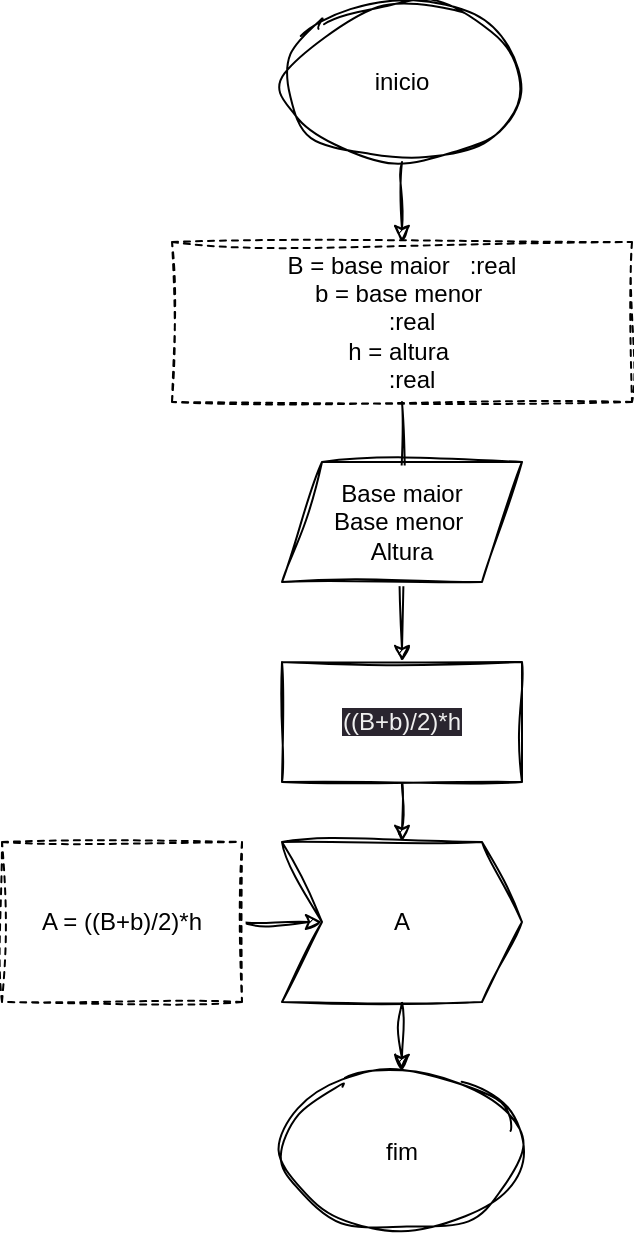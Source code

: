 <mxfile>
    <diagram id="n3we9SkOlITuyPmAd4bF" name="Página-1">
        <mxGraphModel dx="837" dy="397" grid="1" gridSize="10" guides="1" tooltips="1" connect="1" arrows="1" fold="1" page="0" pageScale="1" pageWidth="827" pageHeight="1169" math="0" shadow="0">
            <root>
                <mxCell id="0"/>
                <mxCell id="1" parent="0"/>
                <mxCell id="12" value="" style="edgeStyle=none;html=1;sketch=1;curveFitting=1;jiggle=2;" edge="1" parent="1" source="2" target="6">
                    <mxGeometry relative="1" as="geometry"/>
                </mxCell>
                <mxCell id="2" value="inicio" style="ellipse;whiteSpace=wrap;html=1;sketch=1;curveFitting=1;jiggle=2;" vertex="1" parent="1">
                    <mxGeometry x="370" y="277" width="120" height="80" as="geometry"/>
                </mxCell>
                <mxCell id="3" value="fim" style="ellipse;whiteSpace=wrap;html=1;sketch=1;curveFitting=1;jiggle=2;" vertex="1" parent="1">
                    <mxGeometry x="370" y="811.5" width="120" height="80" as="geometry"/>
                </mxCell>
                <mxCell id="13" value="" style="edgeStyle=none;html=1;sketch=1;curveFitting=1;jiggle=2;" edge="1" parent="1" source="6" target="8">
                    <mxGeometry relative="1" as="geometry"/>
                </mxCell>
                <mxCell id="6" value="&lt;div&gt;B = base maior&amp;nbsp; &amp;nbsp;:real&lt;/div&gt;&lt;div&gt;b = base menor&amp;nbsp;&lt;/div&gt;&amp;nbsp; &amp;nbsp;:real&lt;div&gt;h = altura&amp;nbsp;&lt;/div&gt;&amp;nbsp; &amp;nbsp;:real" style="rounded=0;whiteSpace=wrap;html=1;dashed=1;sketch=1;curveFitting=1;jiggle=2;" vertex="1" parent="1">
                    <mxGeometry x="315" y="397" width="230" height="80" as="geometry"/>
                </mxCell>
                <mxCell id="14" value="" style="edgeStyle=none;html=1;sketch=1;curveFitting=1;jiggle=2;" edge="1" parent="1" source="8" target="9">
                    <mxGeometry relative="1" as="geometry"/>
                </mxCell>
                <mxCell id="8" value="&lt;span style=&quot;color: rgb(240, 240, 240); font-family: Helvetica; font-size: 12px; font-style: normal; font-variant-ligatures: normal; font-variant-caps: normal; font-weight: 400; letter-spacing: normal; orphans: 2; text-align: center; text-indent: 0px; text-transform: none; widows: 2; word-spacing: 0px; -webkit-text-stroke-width: 0px; background-color: rgb(42, 37, 47); text-decoration-thickness: initial; text-decoration-style: initial; text-decoration-color: initial; float: none; display: inline !important;&quot;&gt;((B+b)/2)*h&lt;/span&gt;" style="rounded=0;whiteSpace=wrap;html=1;sketch=1;curveFitting=1;jiggle=2;" vertex="1" parent="1">
                    <mxGeometry x="370" y="607" width="120" height="60" as="geometry"/>
                </mxCell>
                <mxCell id="15" value="" style="edgeStyle=none;html=1;sketch=1;curveFitting=1;jiggle=2;" edge="1" parent="1" source="9" target="3">
                    <mxGeometry relative="1" as="geometry"/>
                </mxCell>
                <mxCell id="9" value="A" style="shape=step;perimeter=stepPerimeter;whiteSpace=wrap;html=1;fixedSize=1;sketch=1;curveFitting=1;jiggle=2;" vertex="1" parent="1">
                    <mxGeometry x="370" y="697" width="120" height="80" as="geometry"/>
                </mxCell>
                <mxCell id="11" style="edgeStyle=none;html=1;entryX=0;entryY=0.5;entryDx=0;entryDy=0;sketch=1;curveFitting=1;jiggle=2;" edge="1" parent="1" source="10" target="9">
                    <mxGeometry relative="1" as="geometry"/>
                </mxCell>
                <mxCell id="10" value="A = ((B+b)/2)*h" style="rounded=0;whiteSpace=wrap;html=1;dashed=1;sketch=1;curveFitting=1;jiggle=2;" vertex="1" parent="1">
                    <mxGeometry x="230" y="697" width="120" height="80" as="geometry"/>
                </mxCell>
                <mxCell id="4" value="Base maior &lt;br&gt;Base menor&amp;nbsp;&lt;br&gt;Altura" style="shape=parallelogram;perimeter=parallelogramPerimeter;whiteSpace=wrap;html=1;fixedSize=1;sketch=1;curveFitting=1;jiggle=2;" vertex="1" parent="1">
                    <mxGeometry x="370" y="507" width="120" height="60" as="geometry"/>
                </mxCell>
            </root>
        </mxGraphModel>
    </diagram>
</mxfile>